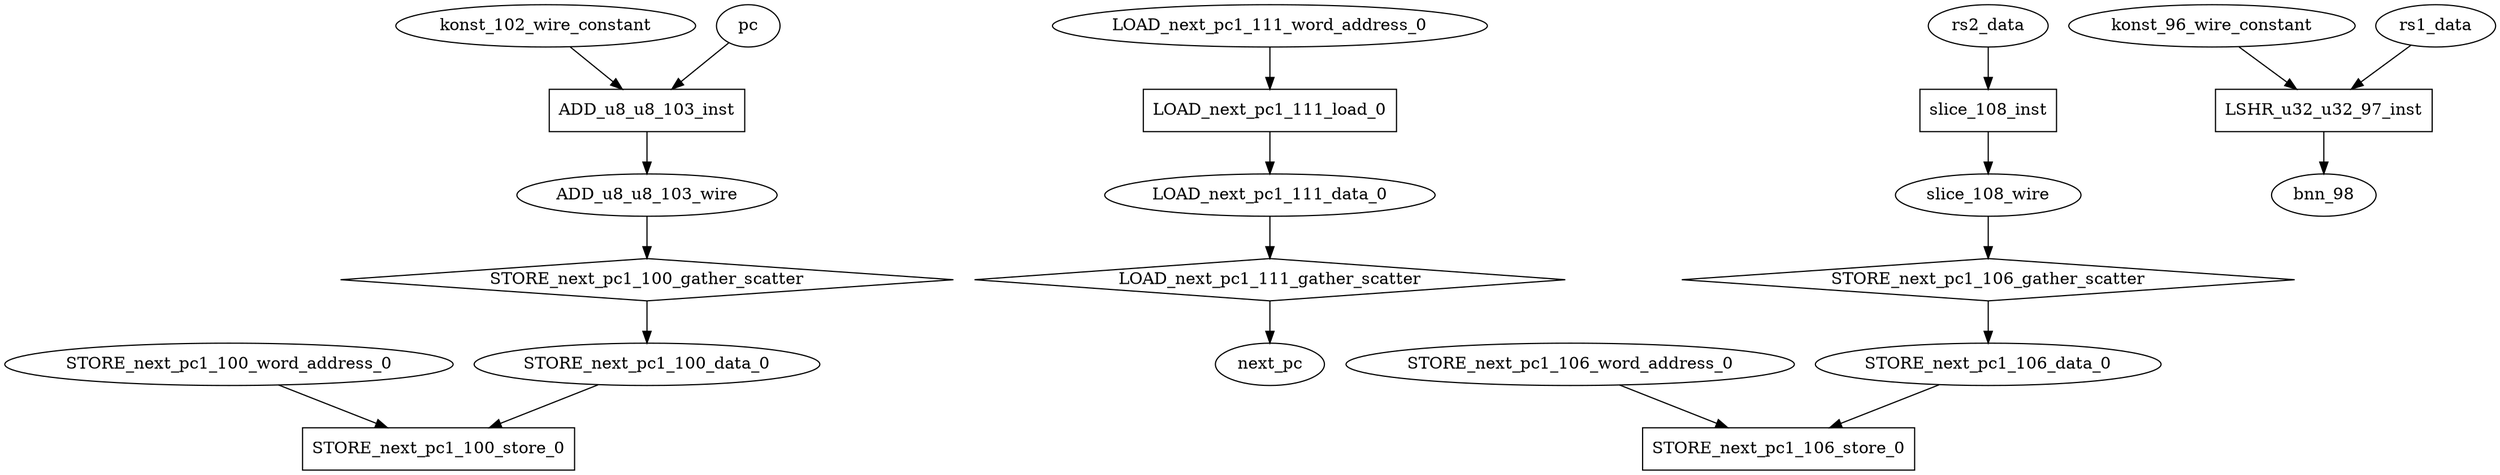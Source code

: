 digraph data_path {
  ADD_u8_u8_103_wire [shape=ellipse];
  LOAD_next_pc1_111_data_0 [shape=ellipse];
  LOAD_next_pc1_111_word_address_0 [shape=ellipse];
  STORE_next_pc1_100_data_0 [shape=ellipse];
  STORE_next_pc1_100_word_address_0 [shape=ellipse];
  STORE_next_pc1_106_data_0 [shape=ellipse];
  STORE_next_pc1_106_word_address_0 [shape=ellipse];
  bnn_98 [shape=ellipse];
  konst_102_wire_constant [shape=ellipse];
  konst_96_wire_constant [shape=ellipse];
  slice_108_wire [shape=ellipse];
  ADD_u8_u8_103_inst [shape=rectangle];
pc  -> ADD_u8_u8_103_inst;
konst_102_wire_constant  -> ADD_u8_u8_103_inst;
ADD_u8_u8_103_inst -> ADD_u8_u8_103_wire;
  LOAD_next_pc1_111_gather_scatter [shape=diamond];
LOAD_next_pc1_111_data_0  -> LOAD_next_pc1_111_gather_scatter;
LOAD_next_pc1_111_gather_scatter -> next_pc;
  LOAD_next_pc1_111_load_0 [shape=rectangle];
LOAD_next_pc1_111_word_address_0  -> LOAD_next_pc1_111_load_0;
LOAD_next_pc1_111_load_0 -> LOAD_next_pc1_111_data_0;
  LSHR_u32_u32_97_inst [shape=rectangle];
rs1_data  -> LSHR_u32_u32_97_inst;
konst_96_wire_constant  -> LSHR_u32_u32_97_inst;
LSHR_u32_u32_97_inst -> bnn_98;
  STORE_next_pc1_100_gather_scatter [shape=diamond];
ADD_u8_u8_103_wire  -> STORE_next_pc1_100_gather_scatter;
STORE_next_pc1_100_gather_scatter -> STORE_next_pc1_100_data_0;
  STORE_next_pc1_100_store_0 [shape=rectangle];
STORE_next_pc1_100_word_address_0  -> STORE_next_pc1_100_store_0;
STORE_next_pc1_100_data_0  -> STORE_next_pc1_100_store_0;
  STORE_next_pc1_106_gather_scatter [shape=diamond];
slice_108_wire  -> STORE_next_pc1_106_gather_scatter;
STORE_next_pc1_106_gather_scatter -> STORE_next_pc1_106_data_0;
  STORE_next_pc1_106_store_0 [shape=rectangle];
STORE_next_pc1_106_word_address_0  -> STORE_next_pc1_106_store_0;
STORE_next_pc1_106_data_0  -> STORE_next_pc1_106_store_0;
  slice_108_inst [shape=rectangle];
rs2_data  -> slice_108_inst;
slice_108_inst -> slice_108_wire;
}
